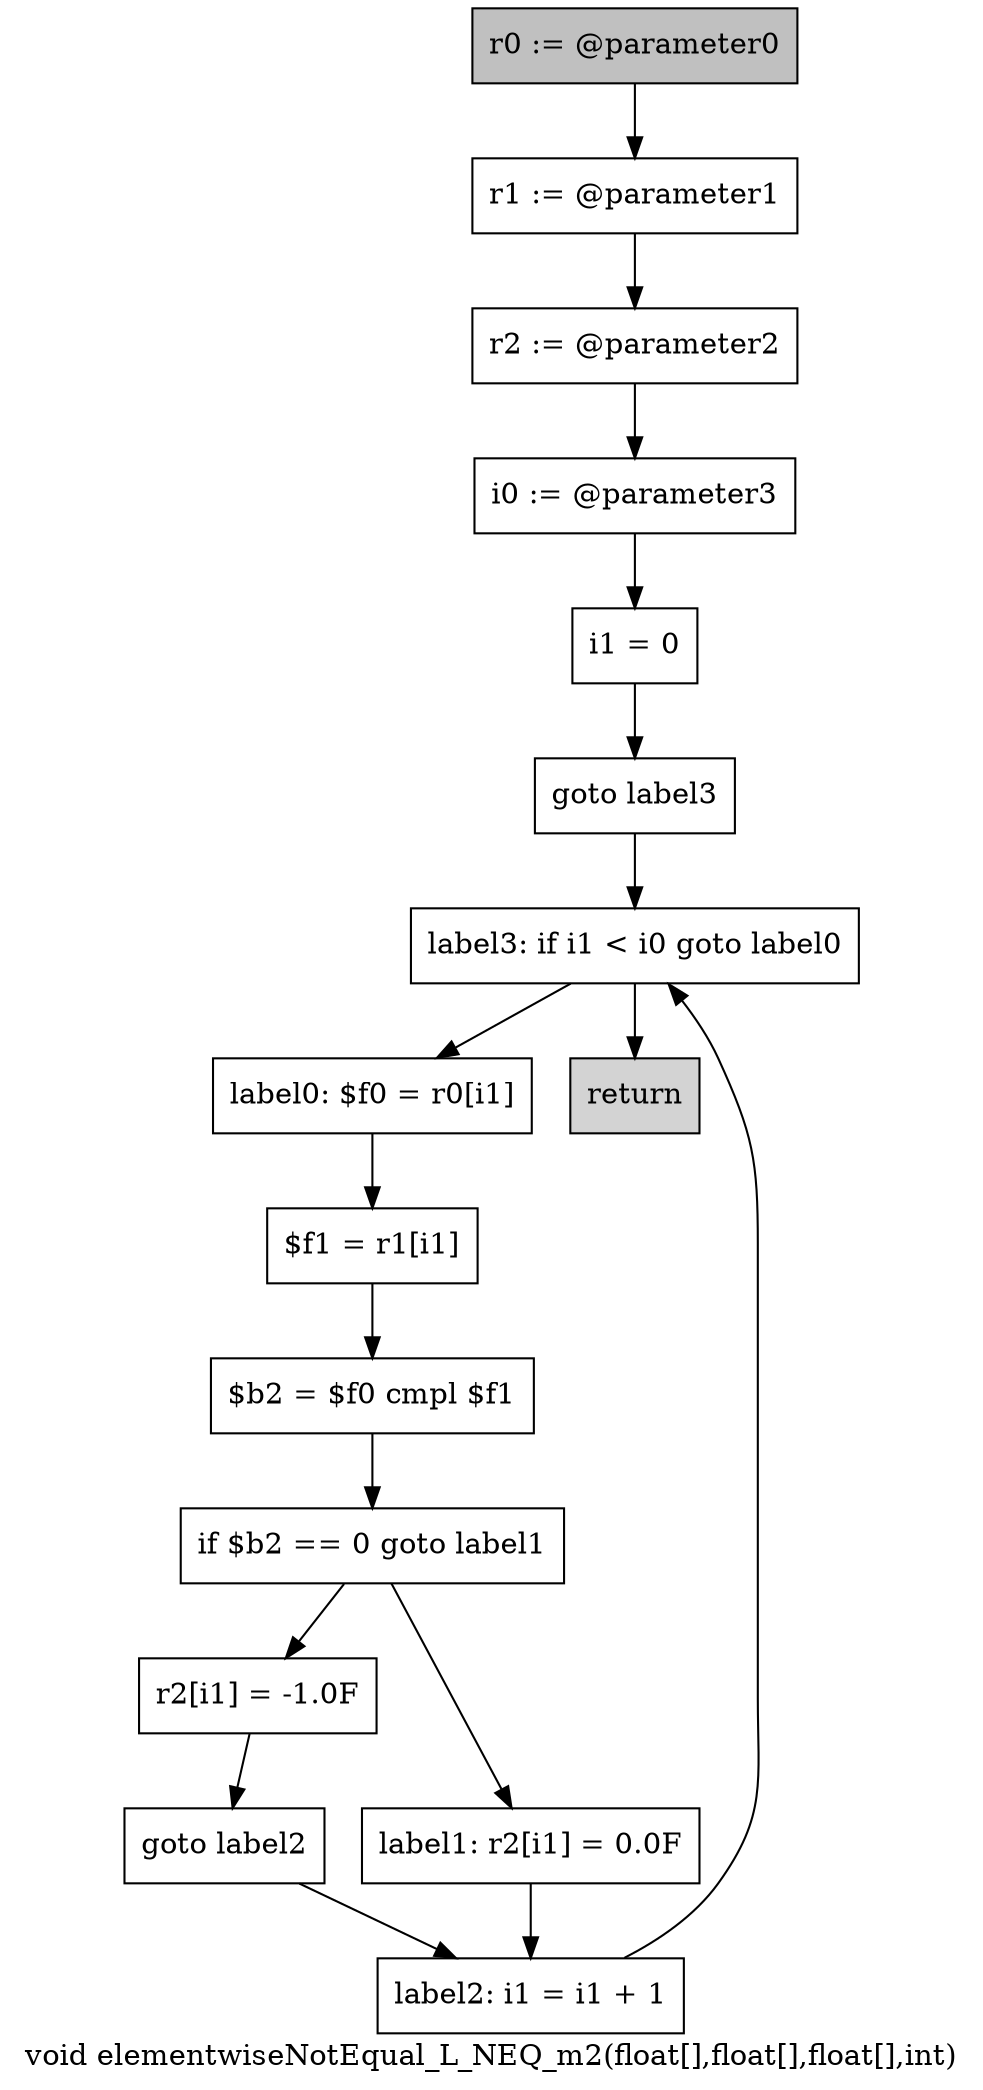 digraph "void elementwiseNotEqual_L_NEQ_m2(float[],float[],float[],int)" {
    label="void elementwiseNotEqual_L_NEQ_m2(float[],float[],float[],int)";
    node [shape=box];
    "0" [style=filled,fillcolor=gray,label="r0 := @parameter0",];
    "1" [label="r1 := @parameter1",];
    "0"->"1";
    "2" [label="r2 := @parameter2",];
    "1"->"2";
    "3" [label="i0 := @parameter3",];
    "2"->"3";
    "4" [label="i1 = 0",];
    "3"->"4";
    "5" [label="goto label3",];
    "4"->"5";
    "14" [label="label3: if i1 < i0 goto label0",];
    "5"->"14";
    "6" [label="label0: $f0 = r0[i1]",];
    "7" [label="$f1 = r1[i1]",];
    "6"->"7";
    "8" [label="$b2 = $f0 cmpl $f1",];
    "7"->"8";
    "9" [label="if $b2 == 0 goto label1",];
    "8"->"9";
    "10" [label="r2[i1] = -1.0F",];
    "9"->"10";
    "12" [label="label1: r2[i1] = 0.0F",];
    "9"->"12";
    "11" [label="goto label2",];
    "10"->"11";
    "13" [label="label2: i1 = i1 + 1",];
    "11"->"13";
    "12"->"13";
    "13"->"14";
    "14"->"6";
    "15" [style=filled,fillcolor=lightgray,label="return",];
    "14"->"15";
}
